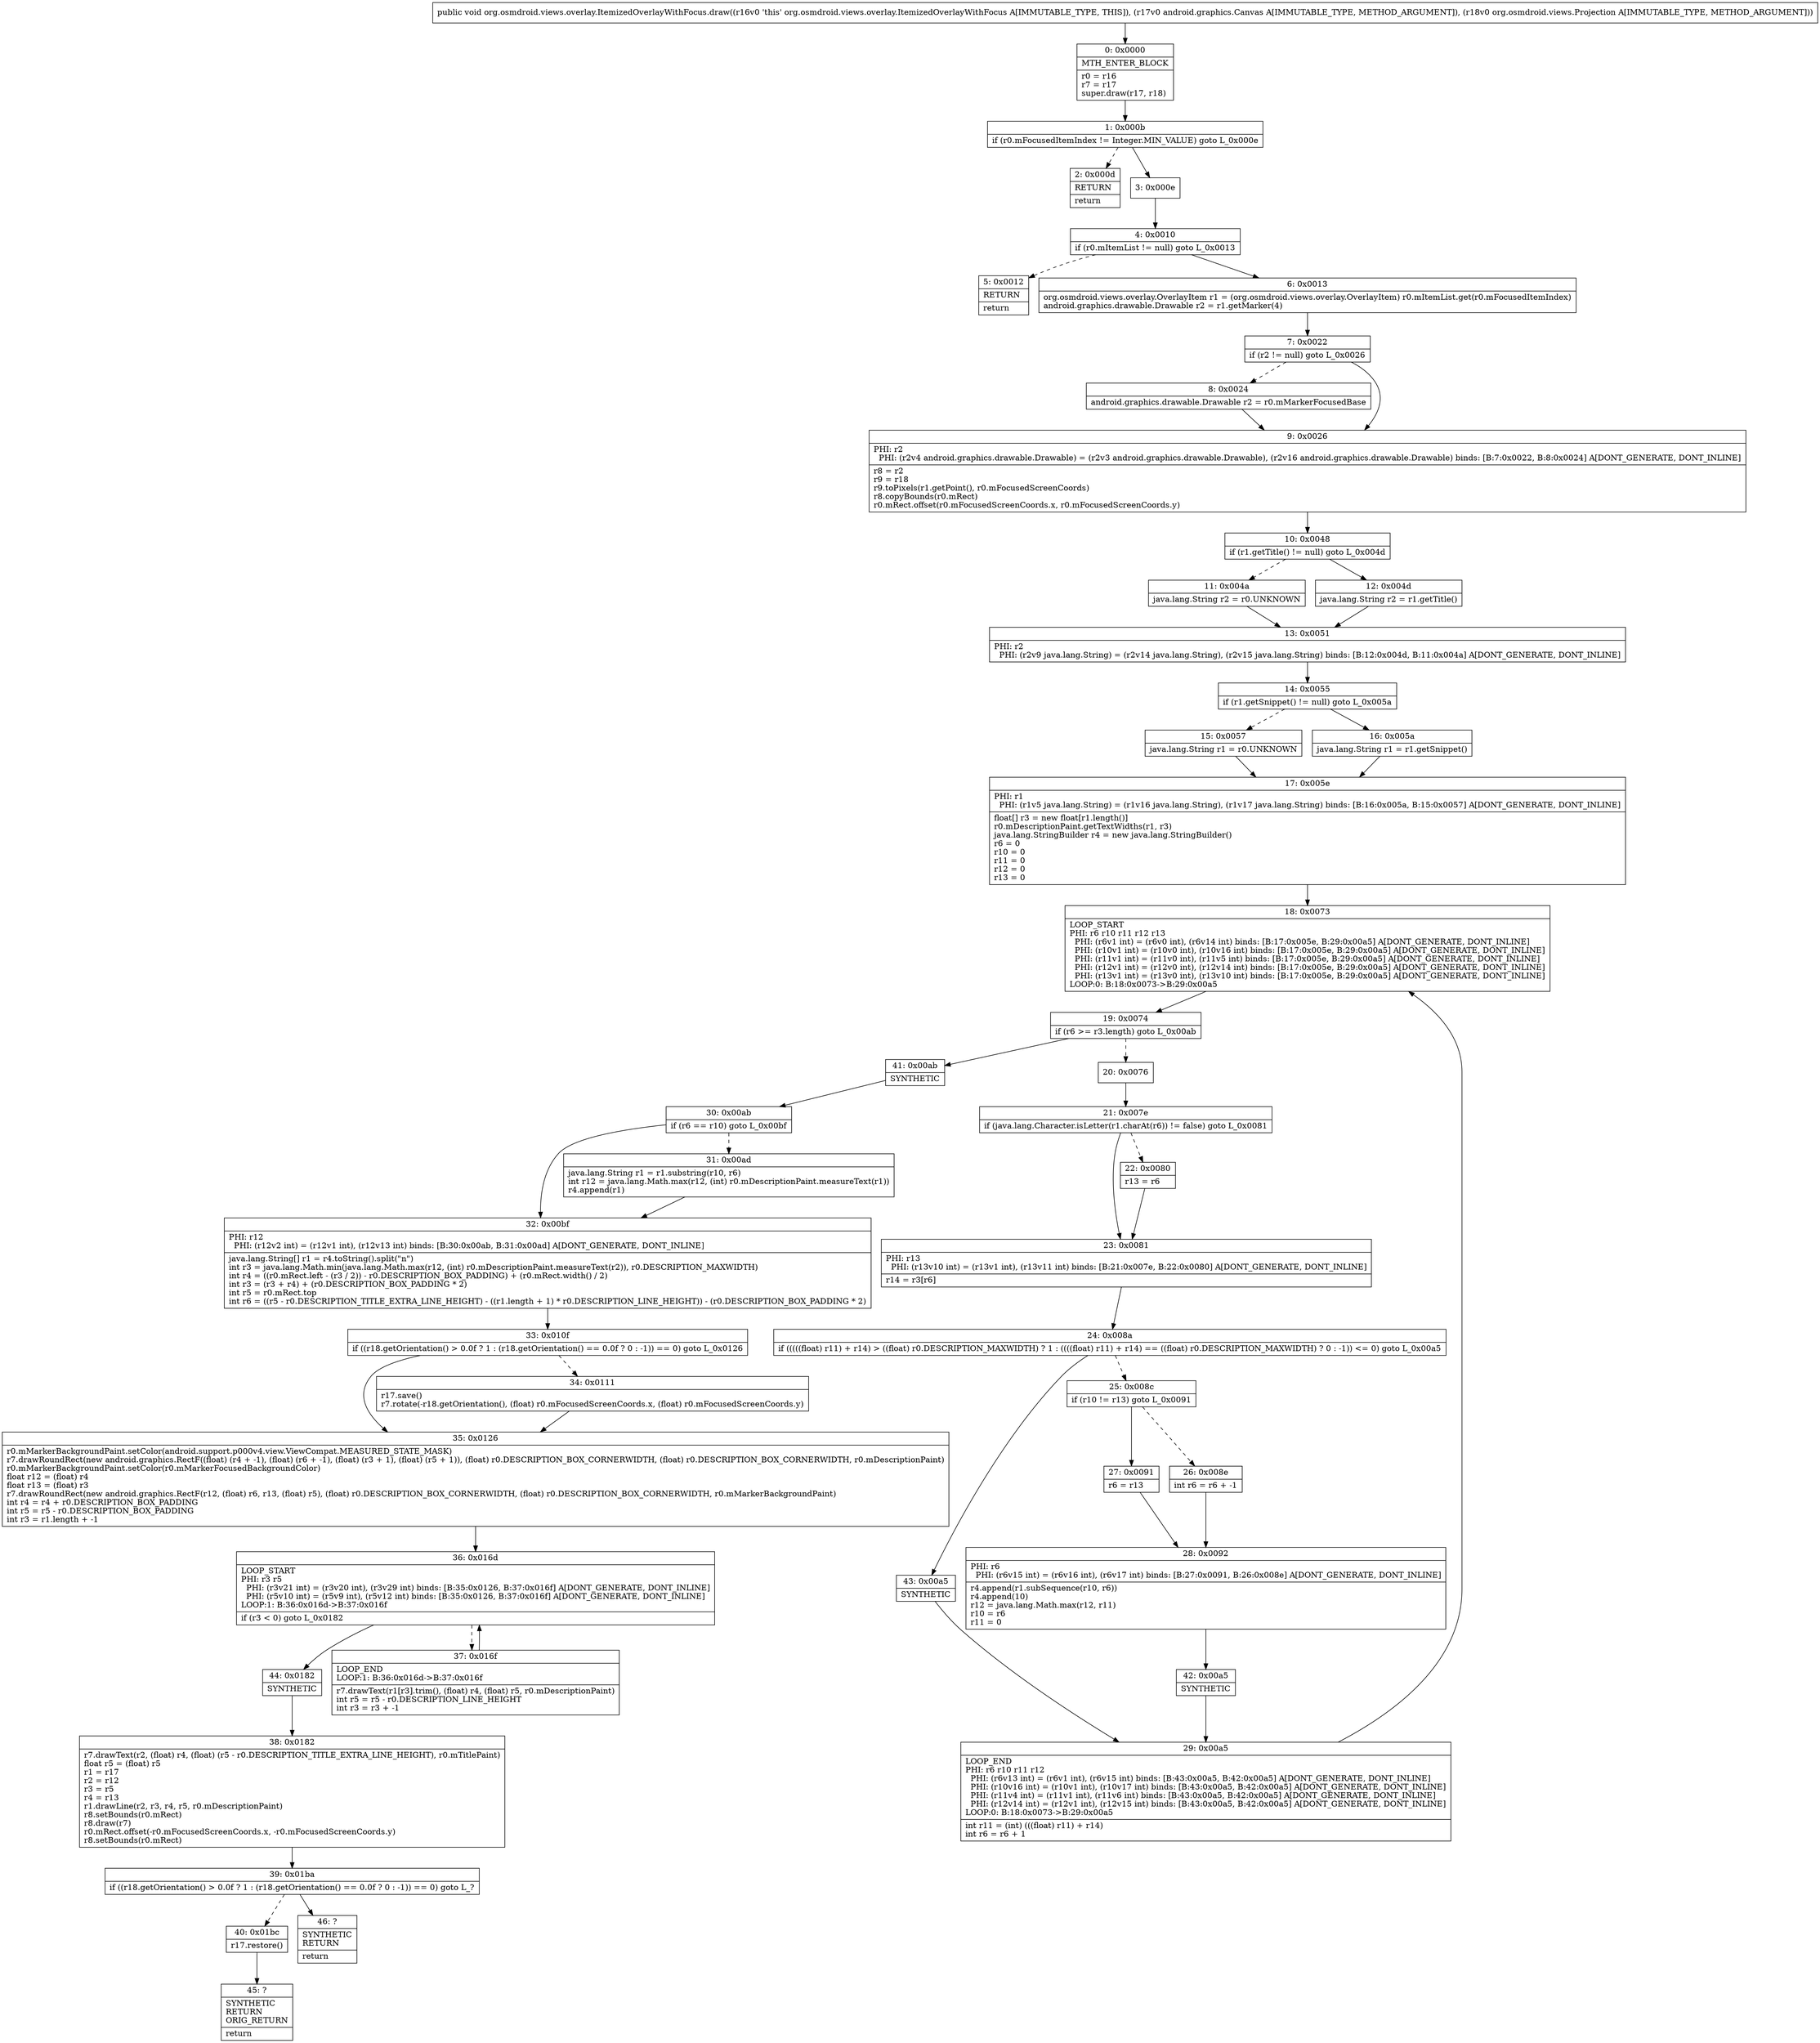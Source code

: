 digraph "CFG fororg.osmdroid.views.overlay.ItemizedOverlayWithFocus.draw(Landroid\/graphics\/Canvas;Lorg\/osmdroid\/views\/Projection;)V" {
Node_0 [shape=record,label="{0\:\ 0x0000|MTH_ENTER_BLOCK\l|r0 = r16\lr7 = r17\lsuper.draw(r17, r18)\l}"];
Node_1 [shape=record,label="{1\:\ 0x000b|if (r0.mFocusedItemIndex != Integer.MIN_VALUE) goto L_0x000e\l}"];
Node_2 [shape=record,label="{2\:\ 0x000d|RETURN\l|return\l}"];
Node_3 [shape=record,label="{3\:\ 0x000e}"];
Node_4 [shape=record,label="{4\:\ 0x0010|if (r0.mItemList != null) goto L_0x0013\l}"];
Node_5 [shape=record,label="{5\:\ 0x0012|RETURN\l|return\l}"];
Node_6 [shape=record,label="{6\:\ 0x0013|org.osmdroid.views.overlay.OverlayItem r1 = (org.osmdroid.views.overlay.OverlayItem) r0.mItemList.get(r0.mFocusedItemIndex)\landroid.graphics.drawable.Drawable r2 = r1.getMarker(4)\l}"];
Node_7 [shape=record,label="{7\:\ 0x0022|if (r2 != null) goto L_0x0026\l}"];
Node_8 [shape=record,label="{8\:\ 0x0024|android.graphics.drawable.Drawable r2 = r0.mMarkerFocusedBase\l}"];
Node_9 [shape=record,label="{9\:\ 0x0026|PHI: r2 \l  PHI: (r2v4 android.graphics.drawable.Drawable) = (r2v3 android.graphics.drawable.Drawable), (r2v16 android.graphics.drawable.Drawable) binds: [B:7:0x0022, B:8:0x0024] A[DONT_GENERATE, DONT_INLINE]\l|r8 = r2\lr9 = r18\lr9.toPixels(r1.getPoint(), r0.mFocusedScreenCoords)\lr8.copyBounds(r0.mRect)\lr0.mRect.offset(r0.mFocusedScreenCoords.x, r0.mFocusedScreenCoords.y)\l}"];
Node_10 [shape=record,label="{10\:\ 0x0048|if (r1.getTitle() != null) goto L_0x004d\l}"];
Node_11 [shape=record,label="{11\:\ 0x004a|java.lang.String r2 = r0.UNKNOWN\l}"];
Node_12 [shape=record,label="{12\:\ 0x004d|java.lang.String r2 = r1.getTitle()\l}"];
Node_13 [shape=record,label="{13\:\ 0x0051|PHI: r2 \l  PHI: (r2v9 java.lang.String) = (r2v14 java.lang.String), (r2v15 java.lang.String) binds: [B:12:0x004d, B:11:0x004a] A[DONT_GENERATE, DONT_INLINE]\l}"];
Node_14 [shape=record,label="{14\:\ 0x0055|if (r1.getSnippet() != null) goto L_0x005a\l}"];
Node_15 [shape=record,label="{15\:\ 0x0057|java.lang.String r1 = r0.UNKNOWN\l}"];
Node_16 [shape=record,label="{16\:\ 0x005a|java.lang.String r1 = r1.getSnippet()\l}"];
Node_17 [shape=record,label="{17\:\ 0x005e|PHI: r1 \l  PHI: (r1v5 java.lang.String) = (r1v16 java.lang.String), (r1v17 java.lang.String) binds: [B:16:0x005a, B:15:0x0057] A[DONT_GENERATE, DONT_INLINE]\l|float[] r3 = new float[r1.length()]\lr0.mDescriptionPaint.getTextWidths(r1, r3)\ljava.lang.StringBuilder r4 = new java.lang.StringBuilder()\lr6 = 0\lr10 = 0\lr11 = 0\lr12 = 0\lr13 = 0\l}"];
Node_18 [shape=record,label="{18\:\ 0x0073|LOOP_START\lPHI: r6 r10 r11 r12 r13 \l  PHI: (r6v1 int) = (r6v0 int), (r6v14 int) binds: [B:17:0x005e, B:29:0x00a5] A[DONT_GENERATE, DONT_INLINE]\l  PHI: (r10v1 int) = (r10v0 int), (r10v16 int) binds: [B:17:0x005e, B:29:0x00a5] A[DONT_GENERATE, DONT_INLINE]\l  PHI: (r11v1 int) = (r11v0 int), (r11v5 int) binds: [B:17:0x005e, B:29:0x00a5] A[DONT_GENERATE, DONT_INLINE]\l  PHI: (r12v1 int) = (r12v0 int), (r12v14 int) binds: [B:17:0x005e, B:29:0x00a5] A[DONT_GENERATE, DONT_INLINE]\l  PHI: (r13v1 int) = (r13v0 int), (r13v10 int) binds: [B:17:0x005e, B:29:0x00a5] A[DONT_GENERATE, DONT_INLINE]\lLOOP:0: B:18:0x0073\-\>B:29:0x00a5\l}"];
Node_19 [shape=record,label="{19\:\ 0x0074|if (r6 \>= r3.length) goto L_0x00ab\l}"];
Node_20 [shape=record,label="{20\:\ 0x0076}"];
Node_21 [shape=record,label="{21\:\ 0x007e|if (java.lang.Character.isLetter(r1.charAt(r6)) != false) goto L_0x0081\l}"];
Node_22 [shape=record,label="{22\:\ 0x0080|r13 = r6\l}"];
Node_23 [shape=record,label="{23\:\ 0x0081|PHI: r13 \l  PHI: (r13v10 int) = (r13v1 int), (r13v11 int) binds: [B:21:0x007e, B:22:0x0080] A[DONT_GENERATE, DONT_INLINE]\l|r14 = r3[r6]\l}"];
Node_24 [shape=record,label="{24\:\ 0x008a|if (((((float) r11) + r14) \> ((float) r0.DESCRIPTION_MAXWIDTH) ? 1 : ((((float) r11) + r14) == ((float) r0.DESCRIPTION_MAXWIDTH) ? 0 : \-1)) \<= 0) goto L_0x00a5\l}"];
Node_25 [shape=record,label="{25\:\ 0x008c|if (r10 != r13) goto L_0x0091\l}"];
Node_26 [shape=record,label="{26\:\ 0x008e|int r6 = r6 + \-1\l}"];
Node_27 [shape=record,label="{27\:\ 0x0091|r6 = r13\l}"];
Node_28 [shape=record,label="{28\:\ 0x0092|PHI: r6 \l  PHI: (r6v15 int) = (r6v16 int), (r6v17 int) binds: [B:27:0x0091, B:26:0x008e] A[DONT_GENERATE, DONT_INLINE]\l|r4.append(r1.subSequence(r10, r6))\lr4.append(10)\lr12 = java.lang.Math.max(r12, r11)\lr10 = r6\lr11 = 0\l}"];
Node_29 [shape=record,label="{29\:\ 0x00a5|LOOP_END\lPHI: r6 r10 r11 r12 \l  PHI: (r6v13 int) = (r6v1 int), (r6v15 int) binds: [B:43:0x00a5, B:42:0x00a5] A[DONT_GENERATE, DONT_INLINE]\l  PHI: (r10v16 int) = (r10v1 int), (r10v17 int) binds: [B:43:0x00a5, B:42:0x00a5] A[DONT_GENERATE, DONT_INLINE]\l  PHI: (r11v4 int) = (r11v1 int), (r11v6 int) binds: [B:43:0x00a5, B:42:0x00a5] A[DONT_GENERATE, DONT_INLINE]\l  PHI: (r12v14 int) = (r12v1 int), (r12v15 int) binds: [B:43:0x00a5, B:42:0x00a5] A[DONT_GENERATE, DONT_INLINE]\lLOOP:0: B:18:0x0073\-\>B:29:0x00a5\l|int r11 = (int) (((float) r11) + r14)\lint r6 = r6 + 1\l}"];
Node_30 [shape=record,label="{30\:\ 0x00ab|if (r6 == r10) goto L_0x00bf\l}"];
Node_31 [shape=record,label="{31\:\ 0x00ad|java.lang.String r1 = r1.substring(r10, r6)\lint r12 = java.lang.Math.max(r12, (int) r0.mDescriptionPaint.measureText(r1))\lr4.append(r1)\l}"];
Node_32 [shape=record,label="{32\:\ 0x00bf|PHI: r12 \l  PHI: (r12v2 int) = (r12v1 int), (r12v13 int) binds: [B:30:0x00ab, B:31:0x00ad] A[DONT_GENERATE, DONT_INLINE]\l|java.lang.String[] r1 = r4.toString().split(\"n\")\lint r3 = java.lang.Math.min(java.lang.Math.max(r12, (int) r0.mDescriptionPaint.measureText(r2)), r0.DESCRIPTION_MAXWIDTH)\lint r4 = ((r0.mRect.left \- (r3 \/ 2)) \- r0.DESCRIPTION_BOX_PADDING) + (r0.mRect.width() \/ 2)\lint r3 = (r3 + r4) + (r0.DESCRIPTION_BOX_PADDING * 2)\lint r5 = r0.mRect.top\lint r6 = ((r5 \- r0.DESCRIPTION_TITLE_EXTRA_LINE_HEIGHT) \- ((r1.length + 1) * r0.DESCRIPTION_LINE_HEIGHT)) \- (r0.DESCRIPTION_BOX_PADDING * 2)\l}"];
Node_33 [shape=record,label="{33\:\ 0x010f|if ((r18.getOrientation() \> 0.0f ? 1 : (r18.getOrientation() == 0.0f ? 0 : \-1)) == 0) goto L_0x0126\l}"];
Node_34 [shape=record,label="{34\:\ 0x0111|r17.save()\lr7.rotate(\-r18.getOrientation(), (float) r0.mFocusedScreenCoords.x, (float) r0.mFocusedScreenCoords.y)\l}"];
Node_35 [shape=record,label="{35\:\ 0x0126|r0.mMarkerBackgroundPaint.setColor(android.support.p000v4.view.ViewCompat.MEASURED_STATE_MASK)\lr7.drawRoundRect(new android.graphics.RectF((float) (r4 + \-1), (float) (r6 + \-1), (float) (r3 + 1), (float) (r5 + 1)), (float) r0.DESCRIPTION_BOX_CORNERWIDTH, (float) r0.DESCRIPTION_BOX_CORNERWIDTH, r0.mDescriptionPaint)\lr0.mMarkerBackgroundPaint.setColor(r0.mMarkerFocusedBackgroundColor)\lfloat r12 = (float) r4\lfloat r13 = (float) r3\lr7.drawRoundRect(new android.graphics.RectF(r12, (float) r6, r13, (float) r5), (float) r0.DESCRIPTION_BOX_CORNERWIDTH, (float) r0.DESCRIPTION_BOX_CORNERWIDTH, r0.mMarkerBackgroundPaint)\lint r4 = r4 + r0.DESCRIPTION_BOX_PADDING\lint r5 = r5 \- r0.DESCRIPTION_BOX_PADDING\lint r3 = r1.length + \-1\l}"];
Node_36 [shape=record,label="{36\:\ 0x016d|LOOP_START\lPHI: r3 r5 \l  PHI: (r3v21 int) = (r3v20 int), (r3v29 int) binds: [B:35:0x0126, B:37:0x016f] A[DONT_GENERATE, DONT_INLINE]\l  PHI: (r5v10 int) = (r5v9 int), (r5v12 int) binds: [B:35:0x0126, B:37:0x016f] A[DONT_GENERATE, DONT_INLINE]\lLOOP:1: B:36:0x016d\-\>B:37:0x016f\l|if (r3 \< 0) goto L_0x0182\l}"];
Node_37 [shape=record,label="{37\:\ 0x016f|LOOP_END\lLOOP:1: B:36:0x016d\-\>B:37:0x016f\l|r7.drawText(r1[r3].trim(), (float) r4, (float) r5, r0.mDescriptionPaint)\lint r5 = r5 \- r0.DESCRIPTION_LINE_HEIGHT\lint r3 = r3 + \-1\l}"];
Node_38 [shape=record,label="{38\:\ 0x0182|r7.drawText(r2, (float) r4, (float) (r5 \- r0.DESCRIPTION_TITLE_EXTRA_LINE_HEIGHT), r0.mTitlePaint)\lfloat r5 = (float) r5\lr1 = r17\lr2 = r12\lr3 = r5\lr4 = r13\lr1.drawLine(r2, r3, r4, r5, r0.mDescriptionPaint)\lr8.setBounds(r0.mRect)\lr8.draw(r7)\lr0.mRect.offset(\-r0.mFocusedScreenCoords.x, \-r0.mFocusedScreenCoords.y)\lr8.setBounds(r0.mRect)\l}"];
Node_39 [shape=record,label="{39\:\ 0x01ba|if ((r18.getOrientation() \> 0.0f ? 1 : (r18.getOrientation() == 0.0f ? 0 : \-1)) == 0) goto L_?\l}"];
Node_40 [shape=record,label="{40\:\ 0x01bc|r17.restore()\l}"];
Node_41 [shape=record,label="{41\:\ 0x00ab|SYNTHETIC\l}"];
Node_42 [shape=record,label="{42\:\ 0x00a5|SYNTHETIC\l}"];
Node_43 [shape=record,label="{43\:\ 0x00a5|SYNTHETIC\l}"];
Node_44 [shape=record,label="{44\:\ 0x0182|SYNTHETIC\l}"];
Node_45 [shape=record,label="{45\:\ ?|SYNTHETIC\lRETURN\lORIG_RETURN\l|return\l}"];
Node_46 [shape=record,label="{46\:\ ?|SYNTHETIC\lRETURN\l|return\l}"];
MethodNode[shape=record,label="{public void org.osmdroid.views.overlay.ItemizedOverlayWithFocus.draw((r16v0 'this' org.osmdroid.views.overlay.ItemizedOverlayWithFocus A[IMMUTABLE_TYPE, THIS]), (r17v0 android.graphics.Canvas A[IMMUTABLE_TYPE, METHOD_ARGUMENT]), (r18v0 org.osmdroid.views.Projection A[IMMUTABLE_TYPE, METHOD_ARGUMENT])) }"];
MethodNode -> Node_0;
Node_0 -> Node_1;
Node_1 -> Node_2[style=dashed];
Node_1 -> Node_3;
Node_3 -> Node_4;
Node_4 -> Node_5[style=dashed];
Node_4 -> Node_6;
Node_6 -> Node_7;
Node_7 -> Node_8[style=dashed];
Node_7 -> Node_9;
Node_8 -> Node_9;
Node_9 -> Node_10;
Node_10 -> Node_11[style=dashed];
Node_10 -> Node_12;
Node_11 -> Node_13;
Node_12 -> Node_13;
Node_13 -> Node_14;
Node_14 -> Node_15[style=dashed];
Node_14 -> Node_16;
Node_15 -> Node_17;
Node_16 -> Node_17;
Node_17 -> Node_18;
Node_18 -> Node_19;
Node_19 -> Node_20[style=dashed];
Node_19 -> Node_41;
Node_20 -> Node_21;
Node_21 -> Node_22[style=dashed];
Node_21 -> Node_23;
Node_22 -> Node_23;
Node_23 -> Node_24;
Node_24 -> Node_25[style=dashed];
Node_24 -> Node_43;
Node_25 -> Node_26[style=dashed];
Node_25 -> Node_27;
Node_26 -> Node_28;
Node_27 -> Node_28;
Node_28 -> Node_42;
Node_29 -> Node_18;
Node_30 -> Node_31[style=dashed];
Node_30 -> Node_32;
Node_31 -> Node_32;
Node_32 -> Node_33;
Node_33 -> Node_34[style=dashed];
Node_33 -> Node_35;
Node_34 -> Node_35;
Node_35 -> Node_36;
Node_36 -> Node_37[style=dashed];
Node_36 -> Node_44;
Node_37 -> Node_36;
Node_38 -> Node_39;
Node_39 -> Node_40[style=dashed];
Node_39 -> Node_46;
Node_40 -> Node_45;
Node_41 -> Node_30;
Node_42 -> Node_29;
Node_43 -> Node_29;
Node_44 -> Node_38;
}

